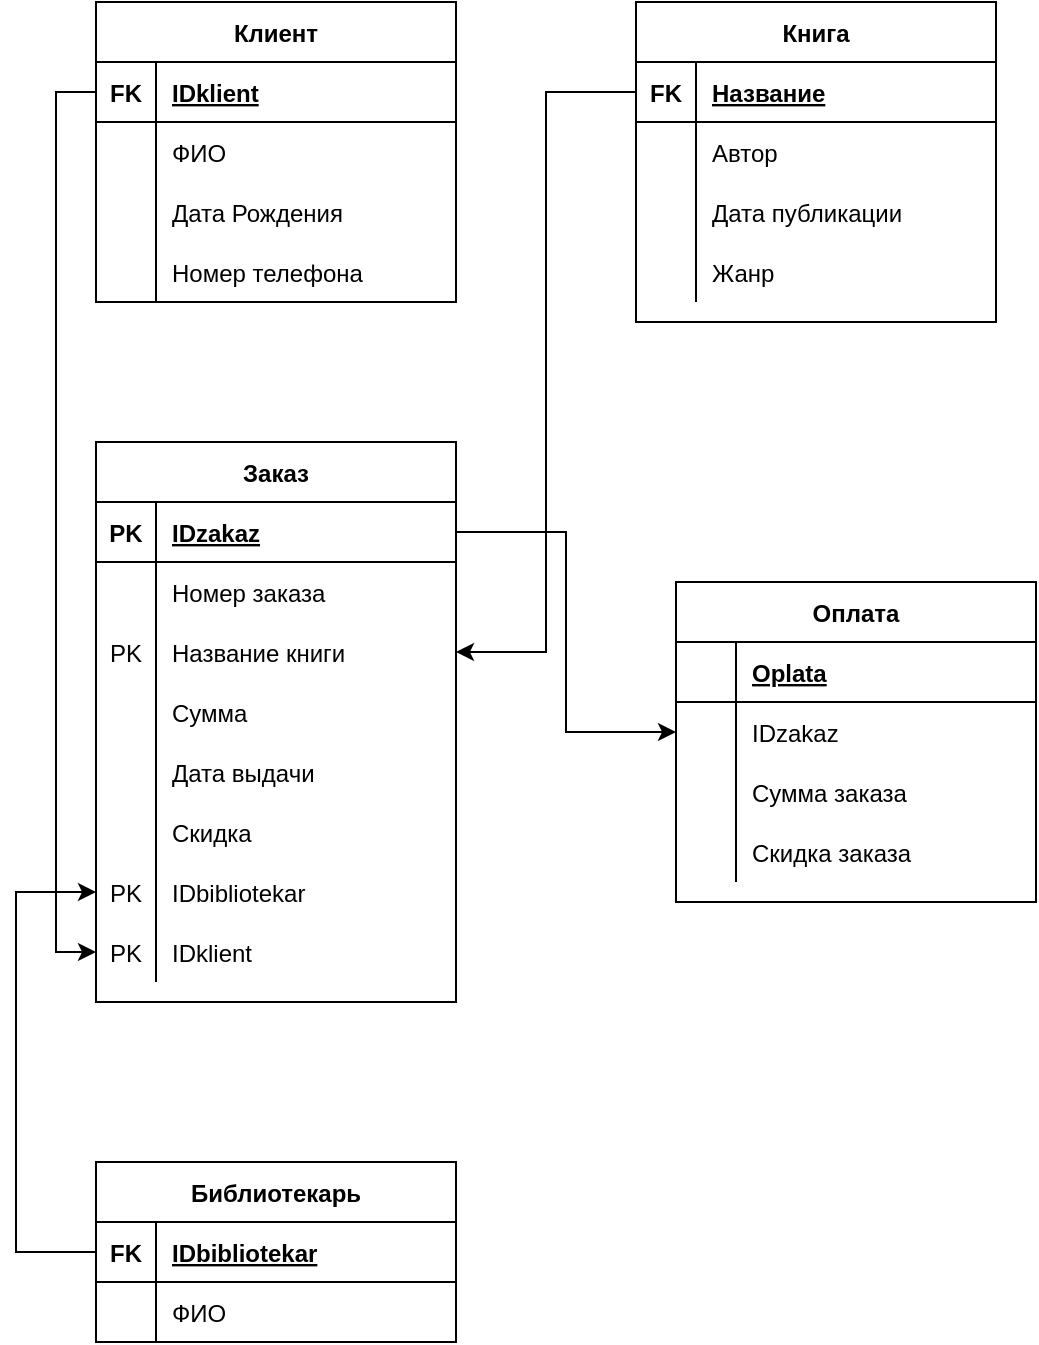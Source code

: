 <mxfile version="15.8.7" type="device"><diagram id="nP2btYWfpvYioRI4b4Tf" name="Страница 1"><mxGraphModel dx="592" dy="865" grid="1" gridSize="10" guides="1" tooltips="1" connect="1" arrows="1" fold="1" page="1" pageScale="1" pageWidth="1169" pageHeight="1654" math="0" shadow="0"><root><mxCell id="0"/><mxCell id="1" parent="0"/><mxCell id="WRMHD0ZjKMd6X2kbOg-N-62" value="Клиент" style="shape=table;startSize=30;container=1;collapsible=1;childLayout=tableLayout;fixedRows=1;rowLines=0;fontStyle=1;align=center;resizeLast=1;" parent="1" vertex="1"><mxGeometry x="120" y="150" width="180" height="150" as="geometry"/></mxCell><mxCell id="WRMHD0ZjKMd6X2kbOg-N-63" value="" style="shape=partialRectangle;collapsible=0;dropTarget=0;pointerEvents=0;fillColor=none;top=0;left=0;bottom=1;right=0;points=[[0,0.5],[1,0.5]];portConstraint=eastwest;" parent="WRMHD0ZjKMd6X2kbOg-N-62" vertex="1"><mxGeometry y="30" width="180" height="30" as="geometry"/></mxCell><mxCell id="WRMHD0ZjKMd6X2kbOg-N-64" value="FK" style="shape=partialRectangle;connectable=0;fillColor=none;top=0;left=0;bottom=0;right=0;fontStyle=1;overflow=hidden;" parent="WRMHD0ZjKMd6X2kbOg-N-63" vertex="1"><mxGeometry width="30" height="30" as="geometry"><mxRectangle width="30" height="30" as="alternateBounds"/></mxGeometry></mxCell><mxCell id="WRMHD0ZjKMd6X2kbOg-N-65" value="IDklient" style="shape=partialRectangle;connectable=0;fillColor=none;top=0;left=0;bottom=0;right=0;align=left;spacingLeft=6;fontStyle=5;overflow=hidden;" parent="WRMHD0ZjKMd6X2kbOg-N-63" vertex="1"><mxGeometry x="30" width="150" height="30" as="geometry"><mxRectangle width="150" height="30" as="alternateBounds"/></mxGeometry></mxCell><mxCell id="WRMHD0ZjKMd6X2kbOg-N-66" value="" style="shape=partialRectangle;collapsible=0;dropTarget=0;pointerEvents=0;fillColor=none;top=0;left=0;bottom=0;right=0;points=[[0,0.5],[1,0.5]];portConstraint=eastwest;" parent="WRMHD0ZjKMd6X2kbOg-N-62" vertex="1"><mxGeometry y="60" width="180" height="30" as="geometry"/></mxCell><mxCell id="WRMHD0ZjKMd6X2kbOg-N-67" value="" style="shape=partialRectangle;connectable=0;fillColor=none;top=0;left=0;bottom=0;right=0;editable=1;overflow=hidden;" parent="WRMHD0ZjKMd6X2kbOg-N-66" vertex="1"><mxGeometry width="30" height="30" as="geometry"><mxRectangle width="30" height="30" as="alternateBounds"/></mxGeometry></mxCell><mxCell id="WRMHD0ZjKMd6X2kbOg-N-68" value="ФИО" style="shape=partialRectangle;connectable=0;fillColor=none;top=0;left=0;bottom=0;right=0;align=left;spacingLeft=6;overflow=hidden;" parent="WRMHD0ZjKMd6X2kbOg-N-66" vertex="1"><mxGeometry x="30" width="150" height="30" as="geometry"><mxRectangle width="150" height="30" as="alternateBounds"/></mxGeometry></mxCell><mxCell id="WRMHD0ZjKMd6X2kbOg-N-69" value="" style="shape=partialRectangle;collapsible=0;dropTarget=0;pointerEvents=0;fillColor=none;top=0;left=0;bottom=0;right=0;points=[[0,0.5],[1,0.5]];portConstraint=eastwest;" parent="WRMHD0ZjKMd6X2kbOg-N-62" vertex="1"><mxGeometry y="90" width="180" height="30" as="geometry"/></mxCell><mxCell id="WRMHD0ZjKMd6X2kbOg-N-70" value="" style="shape=partialRectangle;connectable=0;fillColor=none;top=0;left=0;bottom=0;right=0;editable=1;overflow=hidden;" parent="WRMHD0ZjKMd6X2kbOg-N-69" vertex="1"><mxGeometry width="30" height="30" as="geometry"><mxRectangle width="30" height="30" as="alternateBounds"/></mxGeometry></mxCell><mxCell id="WRMHD0ZjKMd6X2kbOg-N-71" value="Дата Рождения " style="shape=partialRectangle;connectable=0;fillColor=none;top=0;left=0;bottom=0;right=0;align=left;spacingLeft=6;overflow=hidden;" parent="WRMHD0ZjKMd6X2kbOg-N-69" vertex="1"><mxGeometry x="30" width="150" height="30" as="geometry"><mxRectangle width="150" height="30" as="alternateBounds"/></mxGeometry></mxCell><mxCell id="WRMHD0ZjKMd6X2kbOg-N-72" value="" style="shape=partialRectangle;collapsible=0;dropTarget=0;pointerEvents=0;fillColor=none;top=0;left=0;bottom=0;right=0;points=[[0,0.5],[1,0.5]];portConstraint=eastwest;" parent="WRMHD0ZjKMd6X2kbOg-N-62" vertex="1"><mxGeometry y="120" width="180" height="30" as="geometry"/></mxCell><mxCell id="WRMHD0ZjKMd6X2kbOg-N-73" value="" style="shape=partialRectangle;connectable=0;fillColor=none;top=0;left=0;bottom=0;right=0;editable=1;overflow=hidden;" parent="WRMHD0ZjKMd6X2kbOg-N-72" vertex="1"><mxGeometry width="30" height="30" as="geometry"><mxRectangle width="30" height="30" as="alternateBounds"/></mxGeometry></mxCell><mxCell id="WRMHD0ZjKMd6X2kbOg-N-74" value="Номер телефона" style="shape=partialRectangle;connectable=0;fillColor=none;top=0;left=0;bottom=0;right=0;align=left;spacingLeft=6;overflow=hidden;" parent="WRMHD0ZjKMd6X2kbOg-N-72" vertex="1"><mxGeometry x="30" width="150" height="30" as="geometry"><mxRectangle width="150" height="30" as="alternateBounds"/></mxGeometry></mxCell><mxCell id="LoSDnX8RLDfY9K8KEPFQ-27" value="Заказ" style="shape=table;startSize=30;container=1;collapsible=1;childLayout=tableLayout;fixedRows=1;rowLines=0;fontStyle=1;align=center;resizeLast=1;" vertex="1" parent="1"><mxGeometry x="120" y="370" width="180" height="280" as="geometry"/></mxCell><mxCell id="LoSDnX8RLDfY9K8KEPFQ-28" value="" style="shape=partialRectangle;collapsible=0;dropTarget=0;pointerEvents=0;fillColor=none;top=0;left=0;bottom=1;right=0;points=[[0,0.5],[1,0.5]];portConstraint=eastwest;" vertex="1" parent="LoSDnX8RLDfY9K8KEPFQ-27"><mxGeometry y="30" width="180" height="30" as="geometry"/></mxCell><mxCell id="LoSDnX8RLDfY9K8KEPFQ-29" value="PK" style="shape=partialRectangle;connectable=0;fillColor=none;top=0;left=0;bottom=0;right=0;fontStyle=1;overflow=hidden;" vertex="1" parent="LoSDnX8RLDfY9K8KEPFQ-28"><mxGeometry width="30" height="30" as="geometry"><mxRectangle width="30" height="30" as="alternateBounds"/></mxGeometry></mxCell><mxCell id="LoSDnX8RLDfY9K8KEPFQ-30" value="IDzakaz" style="shape=partialRectangle;connectable=0;fillColor=none;top=0;left=0;bottom=0;right=0;align=left;spacingLeft=6;fontStyle=5;overflow=hidden;" vertex="1" parent="LoSDnX8RLDfY9K8KEPFQ-28"><mxGeometry x="30" width="150" height="30" as="geometry"><mxRectangle width="150" height="30" as="alternateBounds"/></mxGeometry></mxCell><mxCell id="LoSDnX8RLDfY9K8KEPFQ-31" value="" style="shape=partialRectangle;collapsible=0;dropTarget=0;pointerEvents=0;fillColor=none;top=0;left=0;bottom=0;right=0;points=[[0,0.5],[1,0.5]];portConstraint=eastwest;" vertex="1" parent="LoSDnX8RLDfY9K8KEPFQ-27"><mxGeometry y="60" width="180" height="30" as="geometry"/></mxCell><mxCell id="LoSDnX8RLDfY9K8KEPFQ-32" value="" style="shape=partialRectangle;connectable=0;fillColor=none;top=0;left=0;bottom=0;right=0;editable=1;overflow=hidden;" vertex="1" parent="LoSDnX8RLDfY9K8KEPFQ-31"><mxGeometry width="30" height="30" as="geometry"><mxRectangle width="30" height="30" as="alternateBounds"/></mxGeometry></mxCell><mxCell id="LoSDnX8RLDfY9K8KEPFQ-33" value="Номер заказа" style="shape=partialRectangle;connectable=0;fillColor=none;top=0;left=0;bottom=0;right=0;align=left;spacingLeft=6;overflow=hidden;" vertex="1" parent="LoSDnX8RLDfY9K8KEPFQ-31"><mxGeometry x="30" width="150" height="30" as="geometry"><mxRectangle width="150" height="30" as="alternateBounds"/></mxGeometry></mxCell><mxCell id="LoSDnX8RLDfY9K8KEPFQ-122" value="" style="shape=partialRectangle;collapsible=0;dropTarget=0;pointerEvents=0;fillColor=none;top=0;left=0;bottom=0;right=0;points=[[0,0.5],[1,0.5]];portConstraint=eastwest;" vertex="1" parent="LoSDnX8RLDfY9K8KEPFQ-27"><mxGeometry y="90" width="180" height="30" as="geometry"/></mxCell><mxCell id="LoSDnX8RLDfY9K8KEPFQ-123" value="PK" style="shape=partialRectangle;connectable=0;fillColor=none;top=0;left=0;bottom=0;right=0;editable=1;overflow=hidden;" vertex="1" parent="LoSDnX8RLDfY9K8KEPFQ-122"><mxGeometry width="30" height="30" as="geometry"><mxRectangle width="30" height="30" as="alternateBounds"/></mxGeometry></mxCell><mxCell id="LoSDnX8RLDfY9K8KEPFQ-124" value="Название книги" style="shape=partialRectangle;connectable=0;fillColor=none;top=0;left=0;bottom=0;right=0;align=left;spacingLeft=6;overflow=hidden;" vertex="1" parent="LoSDnX8RLDfY9K8KEPFQ-122"><mxGeometry x="30" width="150" height="30" as="geometry"><mxRectangle width="150" height="30" as="alternateBounds"/></mxGeometry></mxCell><mxCell id="LoSDnX8RLDfY9K8KEPFQ-34" value="" style="shape=partialRectangle;collapsible=0;dropTarget=0;pointerEvents=0;fillColor=none;top=0;left=0;bottom=0;right=0;points=[[0,0.5],[1,0.5]];portConstraint=eastwest;" vertex="1" parent="LoSDnX8RLDfY9K8KEPFQ-27"><mxGeometry y="120" width="180" height="30" as="geometry"/></mxCell><mxCell id="LoSDnX8RLDfY9K8KEPFQ-35" value="" style="shape=partialRectangle;connectable=0;fillColor=none;top=0;left=0;bottom=0;right=0;editable=1;overflow=hidden;" vertex="1" parent="LoSDnX8RLDfY9K8KEPFQ-34"><mxGeometry width="30" height="30" as="geometry"><mxRectangle width="30" height="30" as="alternateBounds"/></mxGeometry></mxCell><mxCell id="LoSDnX8RLDfY9K8KEPFQ-36" value="Cумма" style="shape=partialRectangle;connectable=0;fillColor=none;top=0;left=0;bottom=0;right=0;align=left;spacingLeft=6;overflow=hidden;" vertex="1" parent="LoSDnX8RLDfY9K8KEPFQ-34"><mxGeometry x="30" width="150" height="30" as="geometry"><mxRectangle width="150" height="30" as="alternateBounds"/></mxGeometry></mxCell><mxCell id="LoSDnX8RLDfY9K8KEPFQ-37" value="" style="shape=partialRectangle;collapsible=0;dropTarget=0;pointerEvents=0;fillColor=none;top=0;left=0;bottom=0;right=0;points=[[0,0.5],[1,0.5]];portConstraint=eastwest;" vertex="1" parent="LoSDnX8RLDfY9K8KEPFQ-27"><mxGeometry y="150" width="180" height="30" as="geometry"/></mxCell><mxCell id="LoSDnX8RLDfY9K8KEPFQ-38" value="" style="shape=partialRectangle;connectable=0;fillColor=none;top=0;left=0;bottom=0;right=0;editable=1;overflow=hidden;" vertex="1" parent="LoSDnX8RLDfY9K8KEPFQ-37"><mxGeometry width="30" height="30" as="geometry"><mxRectangle width="30" height="30" as="alternateBounds"/></mxGeometry></mxCell><mxCell id="LoSDnX8RLDfY9K8KEPFQ-39" value="Дата выдачи" style="shape=partialRectangle;connectable=0;fillColor=none;top=0;left=0;bottom=0;right=0;align=left;spacingLeft=6;overflow=hidden;" vertex="1" parent="LoSDnX8RLDfY9K8KEPFQ-37"><mxGeometry x="30" width="150" height="30" as="geometry"><mxRectangle width="150" height="30" as="alternateBounds"/></mxGeometry></mxCell><mxCell id="LoSDnX8RLDfY9K8KEPFQ-76" value="" style="shape=partialRectangle;collapsible=0;dropTarget=0;pointerEvents=0;fillColor=none;top=0;left=0;bottom=0;right=0;points=[[0,0.5],[1,0.5]];portConstraint=eastwest;" vertex="1" parent="LoSDnX8RLDfY9K8KEPFQ-27"><mxGeometry y="180" width="180" height="30" as="geometry"/></mxCell><mxCell id="LoSDnX8RLDfY9K8KEPFQ-77" value="" style="shape=partialRectangle;connectable=0;fillColor=none;top=0;left=0;bottom=0;right=0;editable=1;overflow=hidden;" vertex="1" parent="LoSDnX8RLDfY9K8KEPFQ-76"><mxGeometry width="30" height="30" as="geometry"><mxRectangle width="30" height="30" as="alternateBounds"/></mxGeometry></mxCell><mxCell id="LoSDnX8RLDfY9K8KEPFQ-78" value="Скидка" style="shape=partialRectangle;connectable=0;fillColor=none;top=0;left=0;bottom=0;right=0;align=left;spacingLeft=6;overflow=hidden;" vertex="1" parent="LoSDnX8RLDfY9K8KEPFQ-76"><mxGeometry x="30" width="150" height="30" as="geometry"><mxRectangle width="150" height="30" as="alternateBounds"/></mxGeometry></mxCell><mxCell id="LoSDnX8RLDfY9K8KEPFQ-79" value="" style="shape=partialRectangle;collapsible=0;dropTarget=0;pointerEvents=0;fillColor=none;top=0;left=0;bottom=0;right=0;points=[[0,0.5],[1,0.5]];portConstraint=eastwest;" vertex="1" parent="LoSDnX8RLDfY9K8KEPFQ-27"><mxGeometry y="210" width="180" height="30" as="geometry"/></mxCell><mxCell id="LoSDnX8RLDfY9K8KEPFQ-80" value="PK" style="shape=partialRectangle;connectable=0;fillColor=none;top=0;left=0;bottom=0;right=0;editable=1;overflow=hidden;" vertex="1" parent="LoSDnX8RLDfY9K8KEPFQ-79"><mxGeometry width="30" height="30" as="geometry"><mxRectangle width="30" height="30" as="alternateBounds"/></mxGeometry></mxCell><mxCell id="LoSDnX8RLDfY9K8KEPFQ-81" value="IDbibliotekar" style="shape=partialRectangle;connectable=0;fillColor=none;top=0;left=0;bottom=0;right=0;align=left;spacingLeft=6;overflow=hidden;" vertex="1" parent="LoSDnX8RLDfY9K8KEPFQ-79"><mxGeometry x="30" width="150" height="30" as="geometry"><mxRectangle width="150" height="30" as="alternateBounds"/></mxGeometry></mxCell><mxCell id="LoSDnX8RLDfY9K8KEPFQ-116" value="" style="shape=partialRectangle;collapsible=0;dropTarget=0;pointerEvents=0;fillColor=none;top=0;left=0;bottom=0;right=0;points=[[0,0.5],[1,0.5]];portConstraint=eastwest;" vertex="1" parent="LoSDnX8RLDfY9K8KEPFQ-27"><mxGeometry y="240" width="180" height="30" as="geometry"/></mxCell><mxCell id="LoSDnX8RLDfY9K8KEPFQ-117" value="PK" style="shape=partialRectangle;connectable=0;fillColor=none;top=0;left=0;bottom=0;right=0;editable=1;overflow=hidden;" vertex="1" parent="LoSDnX8RLDfY9K8KEPFQ-116"><mxGeometry width="30" height="30" as="geometry"><mxRectangle width="30" height="30" as="alternateBounds"/></mxGeometry></mxCell><mxCell id="LoSDnX8RLDfY9K8KEPFQ-118" value="IDklient" style="shape=partialRectangle;connectable=0;fillColor=none;top=0;left=0;bottom=0;right=0;align=left;spacingLeft=6;overflow=hidden;" vertex="1" parent="LoSDnX8RLDfY9K8KEPFQ-116"><mxGeometry x="30" width="150" height="30" as="geometry"><mxRectangle width="150" height="30" as="alternateBounds"/></mxGeometry></mxCell><mxCell id="LoSDnX8RLDfY9K8KEPFQ-40" value="Книга" style="shape=table;startSize=30;container=1;collapsible=1;childLayout=tableLayout;fixedRows=1;rowLines=0;fontStyle=1;align=center;resizeLast=1;" vertex="1" parent="1"><mxGeometry x="390" y="150" width="180" height="160" as="geometry"/></mxCell><mxCell id="LoSDnX8RLDfY9K8KEPFQ-41" value="" style="shape=partialRectangle;collapsible=0;dropTarget=0;pointerEvents=0;fillColor=none;top=0;left=0;bottom=1;right=0;points=[[0,0.5],[1,0.5]];portConstraint=eastwest;" vertex="1" parent="LoSDnX8RLDfY9K8KEPFQ-40"><mxGeometry y="30" width="180" height="30" as="geometry"/></mxCell><mxCell id="LoSDnX8RLDfY9K8KEPFQ-42" value="FK" style="shape=partialRectangle;connectable=0;fillColor=none;top=0;left=0;bottom=0;right=0;fontStyle=1;overflow=hidden;" vertex="1" parent="LoSDnX8RLDfY9K8KEPFQ-41"><mxGeometry width="30" height="30" as="geometry"><mxRectangle width="30" height="30" as="alternateBounds"/></mxGeometry></mxCell><mxCell id="LoSDnX8RLDfY9K8KEPFQ-43" value="Название" style="shape=partialRectangle;connectable=0;fillColor=none;top=0;left=0;bottom=0;right=0;align=left;spacingLeft=6;fontStyle=5;overflow=hidden;" vertex="1" parent="LoSDnX8RLDfY9K8KEPFQ-41"><mxGeometry x="30" width="150" height="30" as="geometry"><mxRectangle width="150" height="30" as="alternateBounds"/></mxGeometry></mxCell><mxCell id="LoSDnX8RLDfY9K8KEPFQ-44" value="" style="shape=partialRectangle;collapsible=0;dropTarget=0;pointerEvents=0;fillColor=none;top=0;left=0;bottom=0;right=0;points=[[0,0.5],[1,0.5]];portConstraint=eastwest;" vertex="1" parent="LoSDnX8RLDfY9K8KEPFQ-40"><mxGeometry y="60" width="180" height="30" as="geometry"/></mxCell><mxCell id="LoSDnX8RLDfY9K8KEPFQ-45" value="" style="shape=partialRectangle;connectable=0;fillColor=none;top=0;left=0;bottom=0;right=0;editable=1;overflow=hidden;" vertex="1" parent="LoSDnX8RLDfY9K8KEPFQ-44"><mxGeometry width="30" height="30" as="geometry"><mxRectangle width="30" height="30" as="alternateBounds"/></mxGeometry></mxCell><mxCell id="LoSDnX8RLDfY9K8KEPFQ-46" value="Автор" style="shape=partialRectangle;connectable=0;fillColor=none;top=0;left=0;bottom=0;right=0;align=left;spacingLeft=6;overflow=hidden;" vertex="1" parent="LoSDnX8RLDfY9K8KEPFQ-44"><mxGeometry x="30" width="150" height="30" as="geometry"><mxRectangle width="150" height="30" as="alternateBounds"/></mxGeometry></mxCell><mxCell id="LoSDnX8RLDfY9K8KEPFQ-47" value="" style="shape=partialRectangle;collapsible=0;dropTarget=0;pointerEvents=0;fillColor=none;top=0;left=0;bottom=0;right=0;points=[[0,0.5],[1,0.5]];portConstraint=eastwest;" vertex="1" parent="LoSDnX8RLDfY9K8KEPFQ-40"><mxGeometry y="90" width="180" height="30" as="geometry"/></mxCell><mxCell id="LoSDnX8RLDfY9K8KEPFQ-48" value="" style="shape=partialRectangle;connectable=0;fillColor=none;top=0;left=0;bottom=0;right=0;editable=1;overflow=hidden;" vertex="1" parent="LoSDnX8RLDfY9K8KEPFQ-47"><mxGeometry width="30" height="30" as="geometry"><mxRectangle width="30" height="30" as="alternateBounds"/></mxGeometry></mxCell><mxCell id="LoSDnX8RLDfY9K8KEPFQ-49" value="Дата публикации" style="shape=partialRectangle;connectable=0;fillColor=none;top=0;left=0;bottom=0;right=0;align=left;spacingLeft=6;overflow=hidden;" vertex="1" parent="LoSDnX8RLDfY9K8KEPFQ-47"><mxGeometry x="30" width="150" height="30" as="geometry"><mxRectangle width="150" height="30" as="alternateBounds"/></mxGeometry></mxCell><mxCell id="LoSDnX8RLDfY9K8KEPFQ-50" value="" style="shape=partialRectangle;collapsible=0;dropTarget=0;pointerEvents=0;fillColor=none;top=0;left=0;bottom=0;right=0;points=[[0,0.5],[1,0.5]];portConstraint=eastwest;" vertex="1" parent="LoSDnX8RLDfY9K8KEPFQ-40"><mxGeometry y="120" width="180" height="30" as="geometry"/></mxCell><mxCell id="LoSDnX8RLDfY9K8KEPFQ-51" value="" style="shape=partialRectangle;connectable=0;fillColor=none;top=0;left=0;bottom=0;right=0;editable=1;overflow=hidden;" vertex="1" parent="LoSDnX8RLDfY9K8KEPFQ-50"><mxGeometry width="30" height="30" as="geometry"><mxRectangle width="30" height="30" as="alternateBounds"/></mxGeometry></mxCell><mxCell id="LoSDnX8RLDfY9K8KEPFQ-52" value="Жанр" style="shape=partialRectangle;connectable=0;fillColor=none;top=0;left=0;bottom=0;right=0;align=left;spacingLeft=6;overflow=hidden;" vertex="1" parent="LoSDnX8RLDfY9K8KEPFQ-50"><mxGeometry x="30" width="150" height="30" as="geometry"><mxRectangle width="150" height="30" as="alternateBounds"/></mxGeometry></mxCell><mxCell id="LoSDnX8RLDfY9K8KEPFQ-90" value="Библиотекарь" style="shape=table;startSize=30;container=1;collapsible=1;childLayout=tableLayout;fixedRows=1;rowLines=0;fontStyle=1;align=center;resizeLast=1;" vertex="1" parent="1"><mxGeometry x="120" y="730" width="180" height="90" as="geometry"/></mxCell><mxCell id="LoSDnX8RLDfY9K8KEPFQ-91" value="" style="shape=partialRectangle;collapsible=0;dropTarget=0;pointerEvents=0;fillColor=none;top=0;left=0;bottom=1;right=0;points=[[0,0.5],[1,0.5]];portConstraint=eastwest;" vertex="1" parent="LoSDnX8RLDfY9K8KEPFQ-90"><mxGeometry y="30" width="180" height="30" as="geometry"/></mxCell><mxCell id="LoSDnX8RLDfY9K8KEPFQ-92" value="FK" style="shape=partialRectangle;connectable=0;fillColor=none;top=0;left=0;bottom=0;right=0;fontStyle=1;overflow=hidden;" vertex="1" parent="LoSDnX8RLDfY9K8KEPFQ-91"><mxGeometry width="30" height="30" as="geometry"><mxRectangle width="30" height="30" as="alternateBounds"/></mxGeometry></mxCell><mxCell id="LoSDnX8RLDfY9K8KEPFQ-93" value="IDbibliotekar" style="shape=partialRectangle;connectable=0;fillColor=none;top=0;left=0;bottom=0;right=0;align=left;spacingLeft=6;fontStyle=5;overflow=hidden;" vertex="1" parent="LoSDnX8RLDfY9K8KEPFQ-91"><mxGeometry x="30" width="150" height="30" as="geometry"><mxRectangle width="150" height="30" as="alternateBounds"/></mxGeometry></mxCell><mxCell id="LoSDnX8RLDfY9K8KEPFQ-94" value="" style="shape=partialRectangle;collapsible=0;dropTarget=0;pointerEvents=0;fillColor=none;top=0;left=0;bottom=0;right=0;points=[[0,0.5],[1,0.5]];portConstraint=eastwest;" vertex="1" parent="LoSDnX8RLDfY9K8KEPFQ-90"><mxGeometry y="60" width="180" height="30" as="geometry"/></mxCell><mxCell id="LoSDnX8RLDfY9K8KEPFQ-95" value="" style="shape=partialRectangle;connectable=0;fillColor=none;top=0;left=0;bottom=0;right=0;editable=1;overflow=hidden;" vertex="1" parent="LoSDnX8RLDfY9K8KEPFQ-94"><mxGeometry width="30" height="30" as="geometry"><mxRectangle width="30" height="30" as="alternateBounds"/></mxGeometry></mxCell><mxCell id="LoSDnX8RLDfY9K8KEPFQ-96" value="ФИО" style="shape=partialRectangle;connectable=0;fillColor=none;top=0;left=0;bottom=0;right=0;align=left;spacingLeft=6;overflow=hidden;" vertex="1" parent="LoSDnX8RLDfY9K8KEPFQ-94"><mxGeometry x="30" width="150" height="30" as="geometry"><mxRectangle width="150" height="30" as="alternateBounds"/></mxGeometry></mxCell><mxCell id="LoSDnX8RLDfY9K8KEPFQ-103" value="Оплата" style="shape=table;startSize=30;container=1;collapsible=1;childLayout=tableLayout;fixedRows=1;rowLines=0;fontStyle=1;align=center;resizeLast=1;" vertex="1" parent="1"><mxGeometry x="410" y="440" width="180" height="160" as="geometry"/></mxCell><mxCell id="LoSDnX8RLDfY9K8KEPFQ-104" value="" style="shape=partialRectangle;collapsible=0;dropTarget=0;pointerEvents=0;fillColor=none;top=0;left=0;bottom=1;right=0;points=[[0,0.5],[1,0.5]];portConstraint=eastwest;" vertex="1" parent="LoSDnX8RLDfY9K8KEPFQ-103"><mxGeometry y="30" width="180" height="30" as="geometry"/></mxCell><mxCell id="LoSDnX8RLDfY9K8KEPFQ-105" value="" style="shape=partialRectangle;connectable=0;fillColor=none;top=0;left=0;bottom=0;right=0;fontStyle=1;overflow=hidden;" vertex="1" parent="LoSDnX8RLDfY9K8KEPFQ-104"><mxGeometry width="30" height="30" as="geometry"><mxRectangle width="30" height="30" as="alternateBounds"/></mxGeometry></mxCell><mxCell id="LoSDnX8RLDfY9K8KEPFQ-106" value="Oplata" style="shape=partialRectangle;connectable=0;fillColor=none;top=0;left=0;bottom=0;right=0;align=left;spacingLeft=6;fontStyle=5;overflow=hidden;" vertex="1" parent="LoSDnX8RLDfY9K8KEPFQ-104"><mxGeometry x="30" width="150" height="30" as="geometry"><mxRectangle width="150" height="30" as="alternateBounds"/></mxGeometry></mxCell><mxCell id="LoSDnX8RLDfY9K8KEPFQ-107" value="" style="shape=partialRectangle;collapsible=0;dropTarget=0;pointerEvents=0;fillColor=none;top=0;left=0;bottom=0;right=0;points=[[0,0.5],[1,0.5]];portConstraint=eastwest;" vertex="1" parent="LoSDnX8RLDfY9K8KEPFQ-103"><mxGeometry y="60" width="180" height="30" as="geometry"/></mxCell><mxCell id="LoSDnX8RLDfY9K8KEPFQ-108" value="" style="shape=partialRectangle;connectable=0;fillColor=none;top=0;left=0;bottom=0;right=0;editable=1;overflow=hidden;" vertex="1" parent="LoSDnX8RLDfY9K8KEPFQ-107"><mxGeometry width="30" height="30" as="geometry"><mxRectangle width="30" height="30" as="alternateBounds"/></mxGeometry></mxCell><mxCell id="LoSDnX8RLDfY9K8KEPFQ-109" value="IDzakaz" style="shape=partialRectangle;connectable=0;fillColor=none;top=0;left=0;bottom=0;right=0;align=left;spacingLeft=6;overflow=hidden;" vertex="1" parent="LoSDnX8RLDfY9K8KEPFQ-107"><mxGeometry x="30" width="150" height="30" as="geometry"><mxRectangle width="150" height="30" as="alternateBounds"/></mxGeometry></mxCell><mxCell id="LoSDnX8RLDfY9K8KEPFQ-110" value="" style="shape=partialRectangle;collapsible=0;dropTarget=0;pointerEvents=0;fillColor=none;top=0;left=0;bottom=0;right=0;points=[[0,0.5],[1,0.5]];portConstraint=eastwest;" vertex="1" parent="LoSDnX8RLDfY9K8KEPFQ-103"><mxGeometry y="90" width="180" height="30" as="geometry"/></mxCell><mxCell id="LoSDnX8RLDfY9K8KEPFQ-111" value="" style="shape=partialRectangle;connectable=0;fillColor=none;top=0;left=0;bottom=0;right=0;editable=1;overflow=hidden;" vertex="1" parent="LoSDnX8RLDfY9K8KEPFQ-110"><mxGeometry width="30" height="30" as="geometry"><mxRectangle width="30" height="30" as="alternateBounds"/></mxGeometry></mxCell><mxCell id="LoSDnX8RLDfY9K8KEPFQ-112" value="Сумма заказа" style="shape=partialRectangle;connectable=0;fillColor=none;top=0;left=0;bottom=0;right=0;align=left;spacingLeft=6;overflow=hidden;" vertex="1" parent="LoSDnX8RLDfY9K8KEPFQ-110"><mxGeometry x="30" width="150" height="30" as="geometry"><mxRectangle width="150" height="30" as="alternateBounds"/></mxGeometry></mxCell><mxCell id="LoSDnX8RLDfY9K8KEPFQ-113" value="" style="shape=partialRectangle;collapsible=0;dropTarget=0;pointerEvents=0;fillColor=none;top=0;left=0;bottom=0;right=0;points=[[0,0.5],[1,0.5]];portConstraint=eastwest;" vertex="1" parent="LoSDnX8RLDfY9K8KEPFQ-103"><mxGeometry y="120" width="180" height="30" as="geometry"/></mxCell><mxCell id="LoSDnX8RLDfY9K8KEPFQ-114" value="" style="shape=partialRectangle;connectable=0;fillColor=none;top=0;left=0;bottom=0;right=0;editable=1;overflow=hidden;" vertex="1" parent="LoSDnX8RLDfY9K8KEPFQ-113"><mxGeometry width="30" height="30" as="geometry"><mxRectangle width="30" height="30" as="alternateBounds"/></mxGeometry></mxCell><mxCell id="LoSDnX8RLDfY9K8KEPFQ-115" value="Скидка заказа" style="shape=partialRectangle;connectable=0;fillColor=none;top=0;left=0;bottom=0;right=0;align=left;spacingLeft=6;overflow=hidden;" vertex="1" parent="LoSDnX8RLDfY9K8KEPFQ-113"><mxGeometry x="30" width="150" height="30" as="geometry"><mxRectangle width="150" height="30" as="alternateBounds"/></mxGeometry></mxCell><mxCell id="LoSDnX8RLDfY9K8KEPFQ-119" style="edgeStyle=orthogonalEdgeStyle;rounded=0;orthogonalLoop=1;jettySize=auto;html=1;exitX=0;exitY=0.5;exitDx=0;exitDy=0;entryX=0;entryY=0.5;entryDx=0;entryDy=0;" edge="1" parent="1" source="WRMHD0ZjKMd6X2kbOg-N-63" target="LoSDnX8RLDfY9K8KEPFQ-116"><mxGeometry relative="1" as="geometry"/></mxCell><mxCell id="LoSDnX8RLDfY9K8KEPFQ-125" style="edgeStyle=orthogonalEdgeStyle;rounded=0;orthogonalLoop=1;jettySize=auto;html=1;exitX=0;exitY=0.5;exitDx=0;exitDy=0;entryX=0;entryY=0.5;entryDx=0;entryDy=0;" edge="1" parent="1" source="LoSDnX8RLDfY9K8KEPFQ-91" target="LoSDnX8RLDfY9K8KEPFQ-79"><mxGeometry relative="1" as="geometry"><Array as="points"><mxPoint x="80" y="775"/><mxPoint x="80" y="595"/></Array></mxGeometry></mxCell><mxCell id="LoSDnX8RLDfY9K8KEPFQ-126" style="edgeStyle=orthogonalEdgeStyle;rounded=0;orthogonalLoop=1;jettySize=auto;html=1;exitX=0;exitY=0.5;exitDx=0;exitDy=0;entryX=1;entryY=0.5;entryDx=0;entryDy=0;" edge="1" parent="1" source="LoSDnX8RLDfY9K8KEPFQ-41" target="LoSDnX8RLDfY9K8KEPFQ-122"><mxGeometry relative="1" as="geometry"/></mxCell><mxCell id="LoSDnX8RLDfY9K8KEPFQ-128" style="edgeStyle=orthogonalEdgeStyle;rounded=0;orthogonalLoop=1;jettySize=auto;html=1;exitX=1;exitY=0.5;exitDx=0;exitDy=0;entryX=0;entryY=0.5;entryDx=0;entryDy=0;" edge="1" parent="1" source="LoSDnX8RLDfY9K8KEPFQ-28" target="LoSDnX8RLDfY9K8KEPFQ-107"><mxGeometry relative="1" as="geometry"/></mxCell></root></mxGraphModel></diagram></mxfile>
